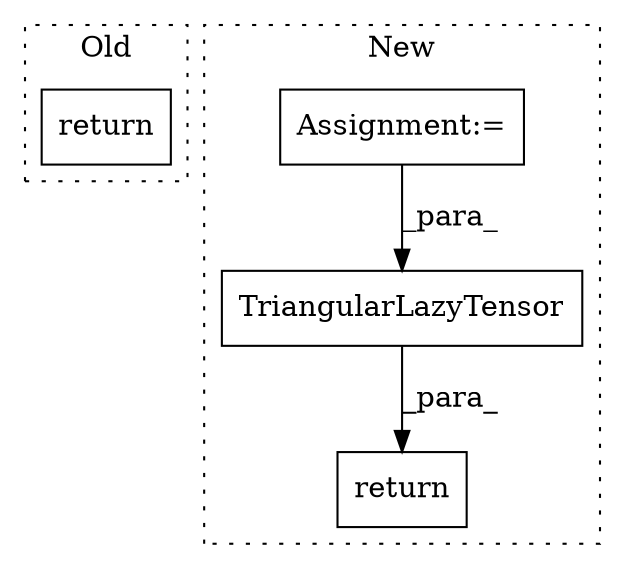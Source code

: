 digraph G {
subgraph cluster0 {
1 [label="return" a="41" s="1798" l="7" shape="box"];
label = "Old";
style="dotted";
}
subgraph cluster1 {
2 [label="TriangularLazyTensor" a="32" s="3235,3280" l="21,1" shape="box"];
3 [label="return" a="41" s="3228" l="7" shape="box"];
4 [label="Assignment:=" a="7" s="3149" l="1" shape="box"];
label = "New";
style="dotted";
}
2 -> 3 [label="_para_"];
4 -> 2 [label="_para_"];
}